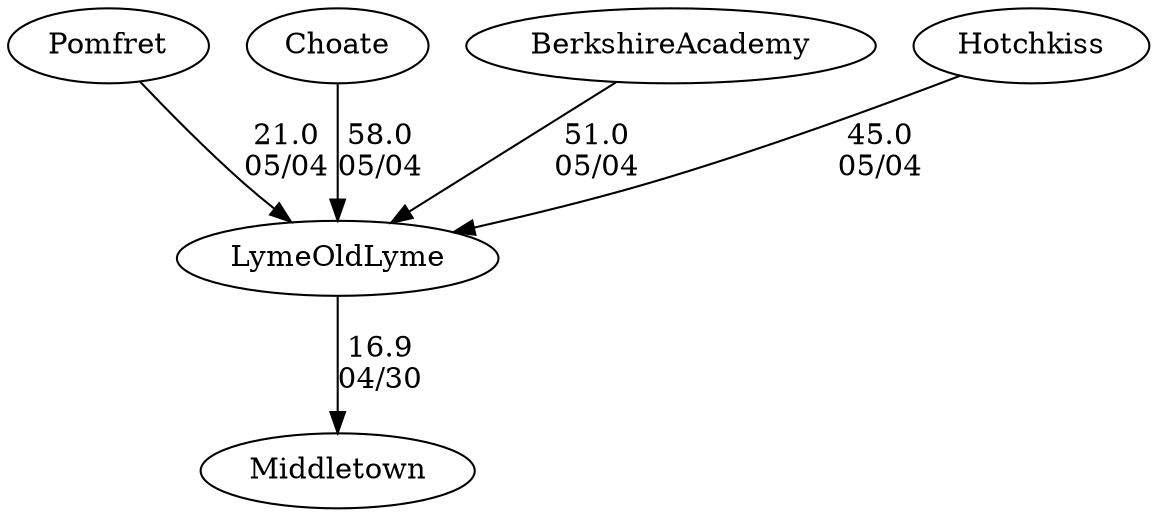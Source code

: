 digraph girls3foursLymeOldLyme {Middletown [URL="girls3foursLymeOldLymeMiddletown.html"];Pomfret [URL="girls3foursLymeOldLymePomfret.html"];Choate [URL="girls3foursLymeOldLymeChoate.html"];BerkshireAcademy [URL="girls3foursLymeOldLymeBerkshireAcademy.html"];LymeOldLyme [URL="girls3foursLymeOldLymeLymeOldLyme.html"];Hotchkiss [URL="girls3foursLymeOldLymeHotchkiss.html"];LymeOldLyme -> Middletown[label="16.9
04/30", weight="84", tooltip="NEIRA Boys & Girls Fours,Lyme/Old Lyme V Middletown			
Distance: 1500 Conditions: 7-11 mph cross tail wind. Waves challenging for 300-400 meters. Comments: It was a great day of racing. Lyme/Old Lyme was excited to host Middletown at our lake. 
For the B2V4 race Middletown put a 3rd boat in the race.
None", URL="https://www.row2k.com/results/resultspage.cfm?UID=CAD018DDC045C2C851D08C5626506B6F&cat=5", random="random"]; 
Choate -> LymeOldLyme[label="58.0
05/04", weight="42", tooltip="Founder's Day Regatta			
", URL="", random="random"]; 
BerkshireAcademy -> LymeOldLyme[label="51.0
05/04", weight="49", tooltip="Founder's Day Regatta			
", URL="", random="random"]; 
Pomfret -> LymeOldLyme[label="21.0
05/04", weight="79", tooltip="Founder's Day Regatta			
", URL="", random="random"]; 
Hotchkiss -> LymeOldLyme[label="45.0
05/04", weight="55", tooltip="Founder's Day Regatta			
", URL="", random="random"]}